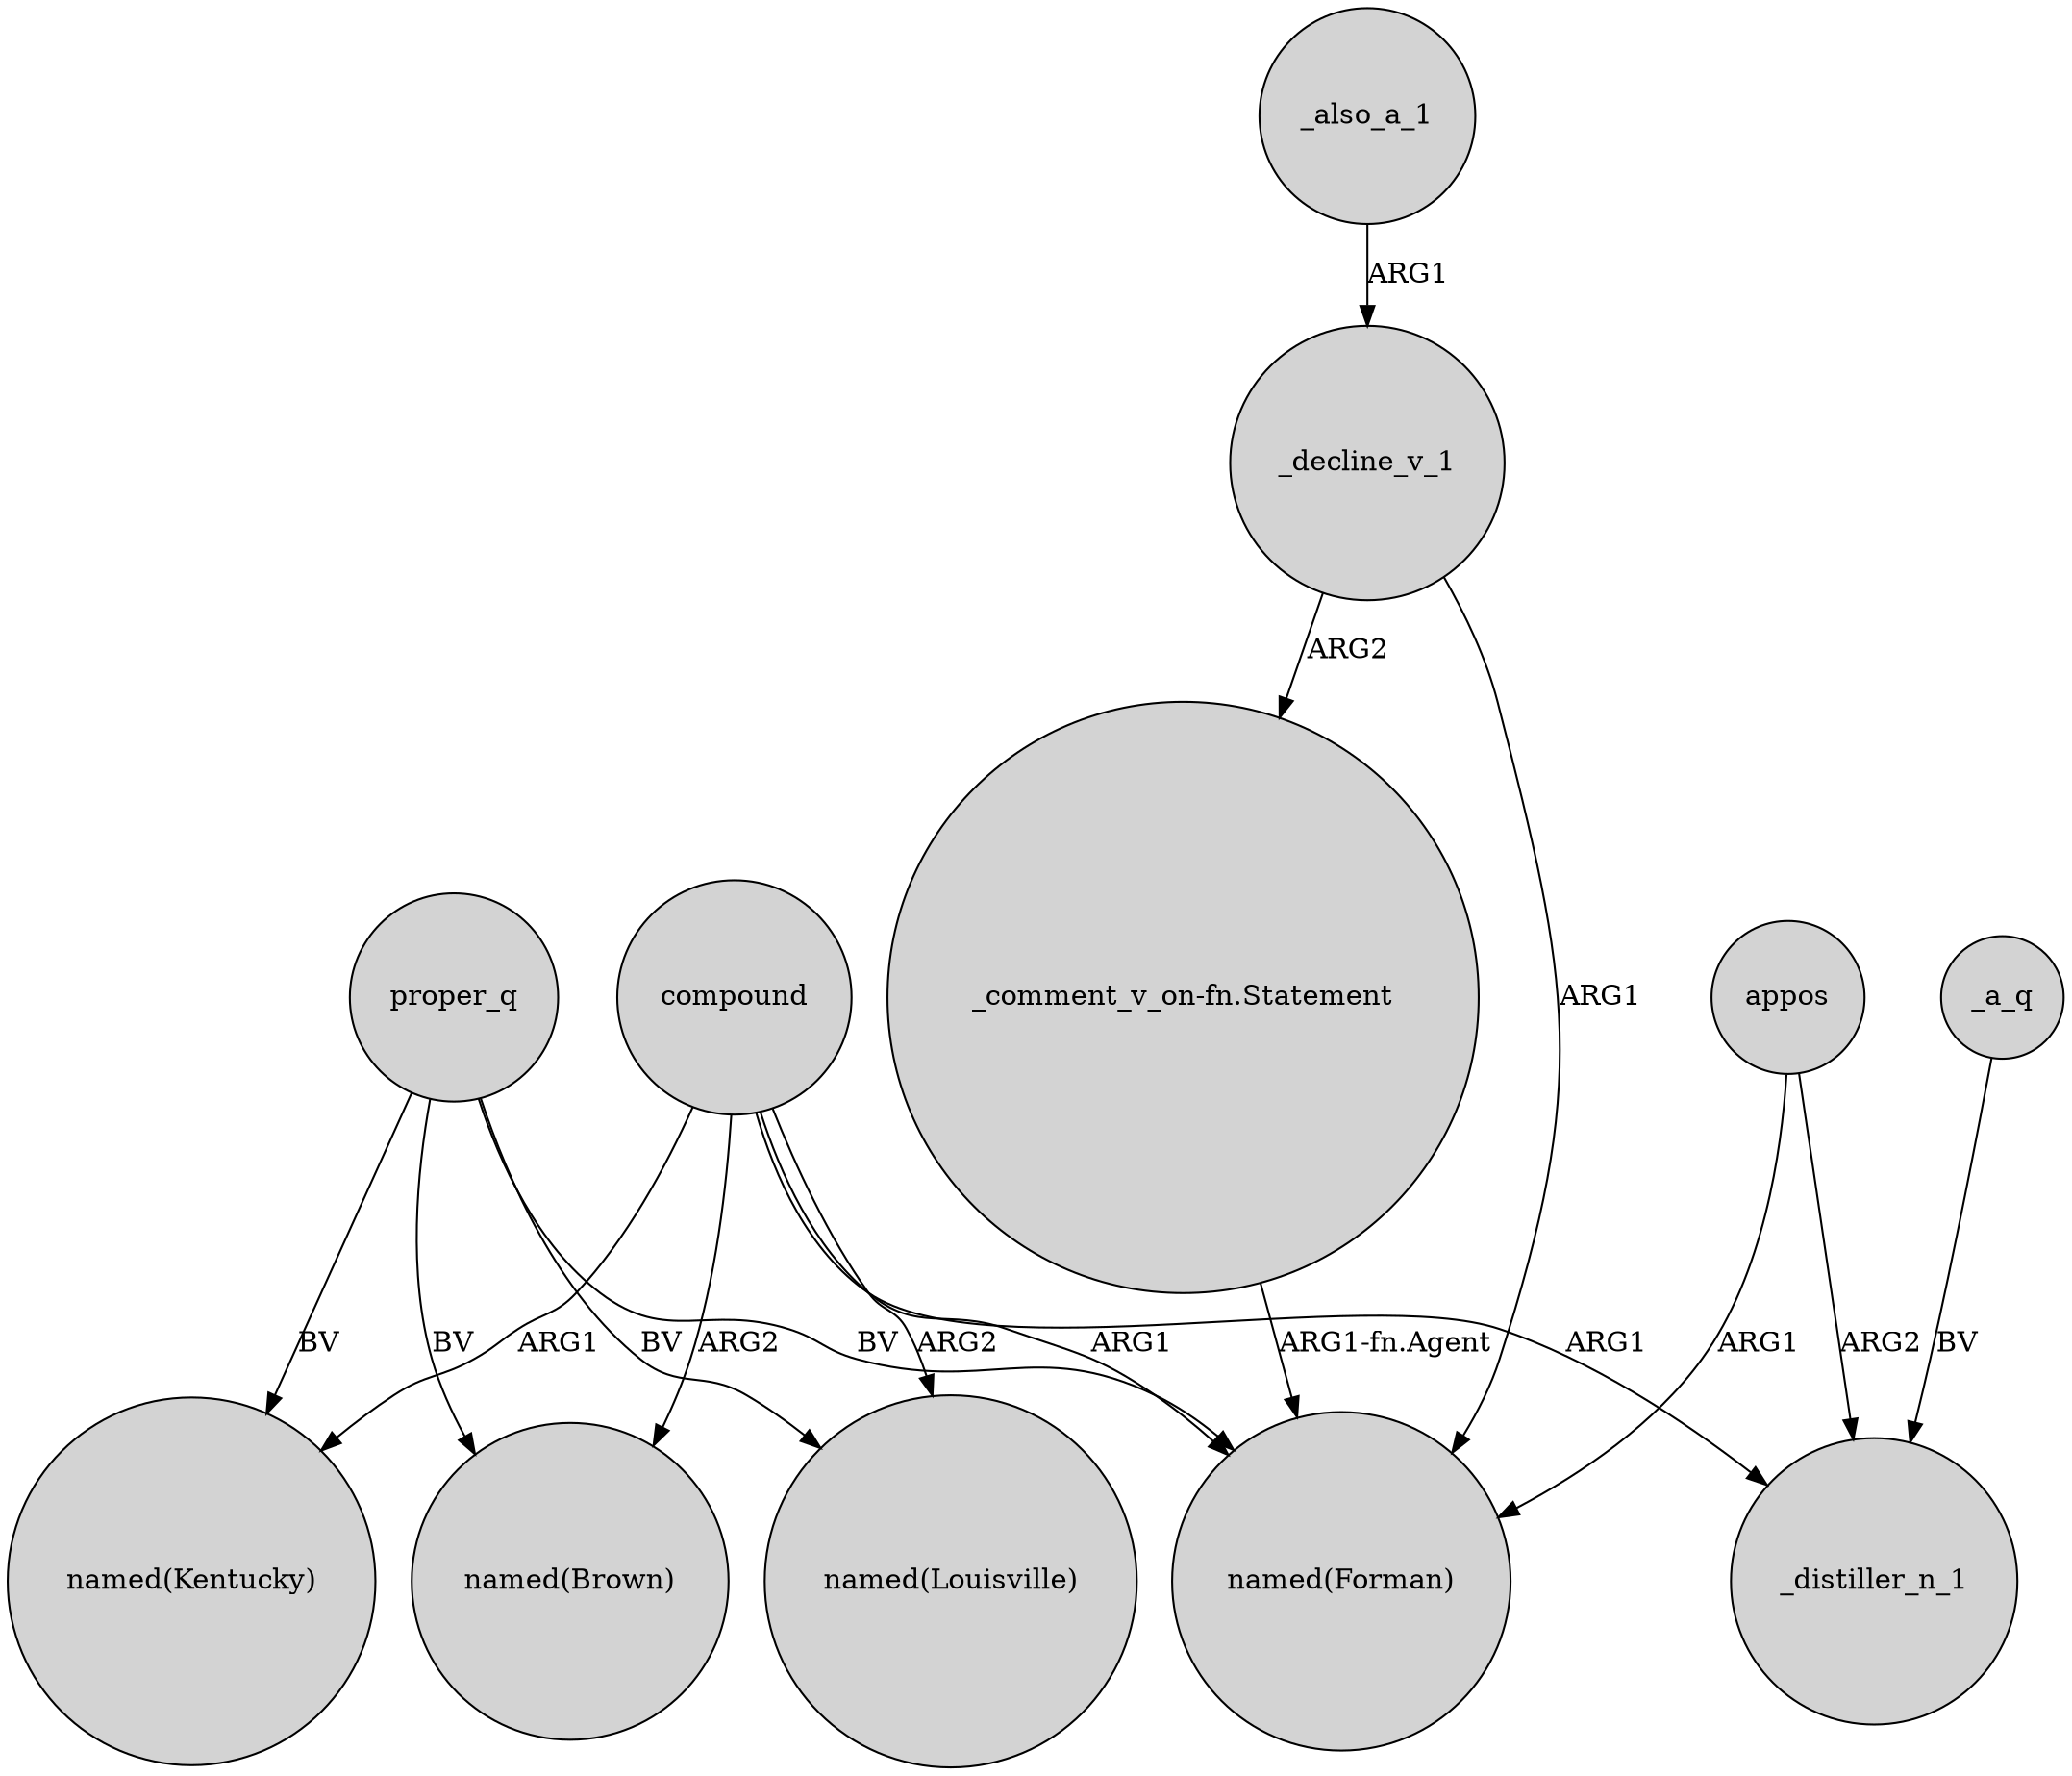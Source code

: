 digraph {
	node [shape=circle style=filled]
	compound -> "named(Kentucky)" [label=ARG1]
	proper_q -> "named(Forman)" [label=BV]
	_also_a_1 -> _decline_v_1 [label=ARG1]
	compound -> "named(Louisville)" [label=ARG2]
	proper_q -> "named(Louisville)" [label=BV]
	compound -> "named(Brown)" [label=ARG2]
	compound -> _distiller_n_1 [label=ARG1]
	appos -> "named(Forman)" [label=ARG1]
	"_comment_v_on-fn.Statement" -> "named(Forman)" [label="ARG1-fn.Agent"]
	proper_q -> "named(Brown)" [label=BV]
	appos -> _distiller_n_1 [label=ARG2]
	_decline_v_1 -> "_comment_v_on-fn.Statement" [label=ARG2]
	proper_q -> "named(Kentucky)" [label=BV]
	_a_q -> _distiller_n_1 [label=BV]
	_decline_v_1 -> "named(Forman)" [label=ARG1]
	compound -> "named(Forman)" [label=ARG1]
}
